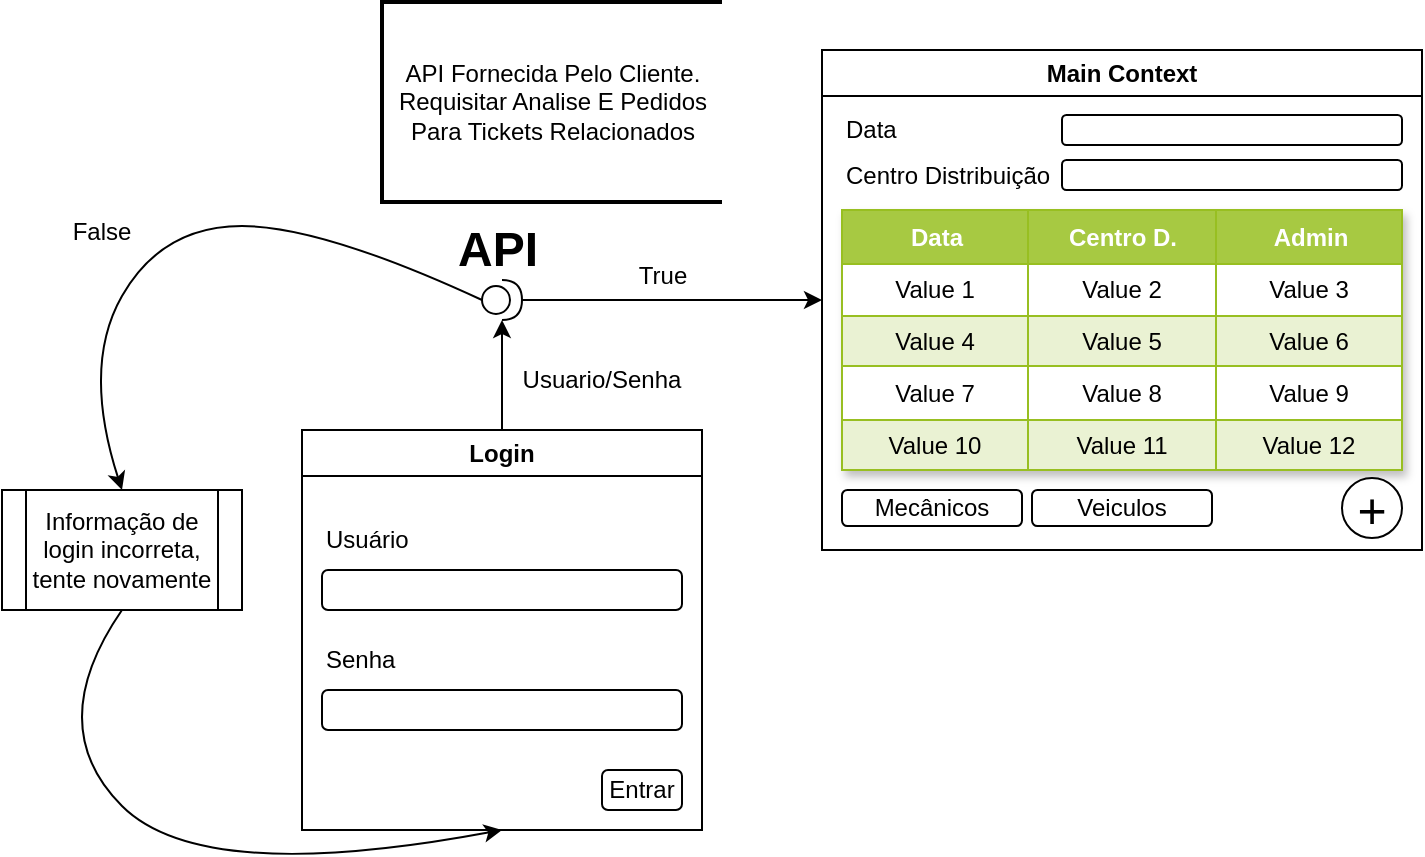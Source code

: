 <mxfile version="24.7.7">
  <diagram name="Página-1" id="UypvzC-vIWpux5qu2Guv">
    <mxGraphModel dx="1386" dy="783" grid="1" gridSize="10" guides="1" tooltips="1" connect="1" arrows="1" fold="1" page="1" pageScale="1" pageWidth="827" pageHeight="1169" math="0" shadow="0">
      <root>
        <mxCell id="0" />
        <mxCell id="1" parent="0" />
        <mxCell id="Pg5OtGE-TrAxUhYsjugq-2" value="Login" style="swimlane;whiteSpace=wrap;html=1;" vertex="1" parent="1">
          <mxGeometry x="160" y="222" width="200" height="200" as="geometry" />
        </mxCell>
        <mxCell id="Pg5OtGE-TrAxUhYsjugq-3" value="Usuário" style="text;html=1;align=left;verticalAlign=middle;resizable=0;points=[];autosize=1;strokeColor=none;fillColor=none;" vertex="1" parent="Pg5OtGE-TrAxUhYsjugq-2">
          <mxGeometry x="10" y="40" width="60" height="30" as="geometry" />
        </mxCell>
        <mxCell id="Pg5OtGE-TrAxUhYsjugq-4" value="Senha" style="text;html=1;align=left;verticalAlign=middle;resizable=0;points=[];autosize=1;strokeColor=none;fillColor=none;" vertex="1" parent="Pg5OtGE-TrAxUhYsjugq-2">
          <mxGeometry x="10" y="100" width="60" height="30" as="geometry" />
        </mxCell>
        <mxCell id="Pg5OtGE-TrAxUhYsjugq-5" value="" style="rounded=1;whiteSpace=wrap;html=1;" vertex="1" parent="Pg5OtGE-TrAxUhYsjugq-2">
          <mxGeometry x="10" y="70" width="180" height="20" as="geometry" />
        </mxCell>
        <mxCell id="Pg5OtGE-TrAxUhYsjugq-6" value="" style="rounded=1;whiteSpace=wrap;html=1;" vertex="1" parent="Pg5OtGE-TrAxUhYsjugq-2">
          <mxGeometry x="10" y="130" width="180" height="20" as="geometry" />
        </mxCell>
        <mxCell id="Pg5OtGE-TrAxUhYsjugq-7" value="Entrar" style="rounded=1;whiteSpace=wrap;html=1;" vertex="1" parent="Pg5OtGE-TrAxUhYsjugq-2">
          <mxGeometry x="150" y="170" width="40" height="20" as="geometry" />
        </mxCell>
        <mxCell id="Pg5OtGE-TrAxUhYsjugq-11" value="" style="endArrow=classic;html=1;rounded=0;exitX=0.5;exitY=0;exitDx=0;exitDy=0;" edge="1" parent="1" source="Pg5OtGE-TrAxUhYsjugq-2" target="Pg5OtGE-TrAxUhYsjugq-85">
          <mxGeometry width="50" height="50" relative="1" as="geometry">
            <mxPoint x="390" y="352" as="sourcePoint" />
            <mxPoint x="260" y="172" as="targetPoint" />
            <Array as="points" />
          </mxGeometry>
        </mxCell>
        <mxCell id="Pg5OtGE-TrAxUhYsjugq-12" value="Usuario/Senha" style="text;html=1;align=center;verticalAlign=middle;whiteSpace=wrap;rounded=0;" vertex="1" parent="1">
          <mxGeometry x="260" y="182" width="100" height="30" as="geometry" />
        </mxCell>
        <mxCell id="Pg5OtGE-TrAxUhYsjugq-13" value="Main Context" style="swimlane;whiteSpace=wrap;html=1;" vertex="1" parent="1">
          <mxGeometry x="420" y="32" width="300" height="250" as="geometry" />
        </mxCell>
        <mxCell id="Pg5OtGE-TrAxUhYsjugq-20" value="" style="rounded=1;whiteSpace=wrap;html=1;" vertex="1" parent="Pg5OtGE-TrAxUhYsjugq-13">
          <mxGeometry x="120" y="32.5" width="170" height="15" as="geometry" />
        </mxCell>
        <mxCell id="Pg5OtGE-TrAxUhYsjugq-21" value="" style="rounded=1;whiteSpace=wrap;html=1;" vertex="1" parent="Pg5OtGE-TrAxUhYsjugq-13">
          <mxGeometry x="120" y="55" width="170" height="15" as="geometry" />
        </mxCell>
        <mxCell id="Pg5OtGE-TrAxUhYsjugq-22" value="Data" style="text;html=1;align=left;verticalAlign=middle;whiteSpace=wrap;rounded=0;" vertex="1" parent="Pg5OtGE-TrAxUhYsjugq-13">
          <mxGeometry x="10" y="25" width="60" height="30" as="geometry" />
        </mxCell>
        <mxCell id="Pg5OtGE-TrAxUhYsjugq-23" value="Centro Distribuição" style="text;html=1;align=left;verticalAlign=middle;whiteSpace=wrap;rounded=0;" vertex="1" parent="Pg5OtGE-TrAxUhYsjugq-13">
          <mxGeometry x="10" y="47.5" width="110" height="30" as="geometry" />
        </mxCell>
        <mxCell id="Pg5OtGE-TrAxUhYsjugq-63" value="Assets" style="childLayout=tableLayout;recursiveResize=0;strokeColor=#98bf21;fillColor=#A7C942;shadow=1;" vertex="1" parent="Pg5OtGE-TrAxUhYsjugq-13">
          <mxGeometry x="10" y="80" width="280" height="130" as="geometry" />
        </mxCell>
        <mxCell id="Pg5OtGE-TrAxUhYsjugq-64" style="shape=tableRow;horizontal=0;startSize=0;swimlaneHead=0;swimlaneBody=0;top=0;left=0;bottom=0;right=0;dropTarget=0;collapsible=0;recursiveResize=0;expand=0;fontStyle=0;strokeColor=inherit;fillColor=#ffffff;" vertex="1" parent="Pg5OtGE-TrAxUhYsjugq-63">
          <mxGeometry width="280" height="27" as="geometry" />
        </mxCell>
        <mxCell id="Pg5OtGE-TrAxUhYsjugq-65" value="Data" style="connectable=0;recursiveResize=0;strokeColor=inherit;fillColor=#A7C942;align=center;fontStyle=1;fontColor=#FFFFFF;html=1;" vertex="1" parent="Pg5OtGE-TrAxUhYsjugq-64">
          <mxGeometry width="93" height="27" as="geometry">
            <mxRectangle width="93" height="27" as="alternateBounds" />
          </mxGeometry>
        </mxCell>
        <mxCell id="Pg5OtGE-TrAxUhYsjugq-66" value="Centro D." style="connectable=0;recursiveResize=0;strokeColor=inherit;fillColor=#A7C942;align=center;fontStyle=1;fontColor=#FFFFFF;html=1;" vertex="1" parent="Pg5OtGE-TrAxUhYsjugq-64">
          <mxGeometry x="93" width="94" height="27" as="geometry">
            <mxRectangle width="94" height="27" as="alternateBounds" />
          </mxGeometry>
        </mxCell>
        <mxCell id="Pg5OtGE-TrAxUhYsjugq-67" value="Admin" style="connectable=0;recursiveResize=0;strokeColor=inherit;fillColor=#A7C942;align=center;fontStyle=1;fontColor=#FFFFFF;html=1;" vertex="1" parent="Pg5OtGE-TrAxUhYsjugq-64">
          <mxGeometry x="187" width="93" height="27" as="geometry">
            <mxRectangle width="93" height="27" as="alternateBounds" />
          </mxGeometry>
        </mxCell>
        <mxCell id="Pg5OtGE-TrAxUhYsjugq-68" value="" style="shape=tableRow;horizontal=0;startSize=0;swimlaneHead=0;swimlaneBody=0;top=0;left=0;bottom=0;right=0;dropTarget=0;collapsible=0;recursiveResize=0;expand=0;fontStyle=0;strokeColor=inherit;fillColor=#ffffff;" vertex="1" parent="Pg5OtGE-TrAxUhYsjugq-63">
          <mxGeometry y="27" width="280" height="26" as="geometry" />
        </mxCell>
        <mxCell id="Pg5OtGE-TrAxUhYsjugq-69" value="Value 1" style="connectable=0;recursiveResize=0;strokeColor=inherit;fillColor=inherit;align=center;whiteSpace=wrap;html=1;" vertex="1" parent="Pg5OtGE-TrAxUhYsjugq-68">
          <mxGeometry width="93" height="26" as="geometry">
            <mxRectangle width="93" height="26" as="alternateBounds" />
          </mxGeometry>
        </mxCell>
        <mxCell id="Pg5OtGE-TrAxUhYsjugq-70" value="Value 2" style="connectable=0;recursiveResize=0;strokeColor=inherit;fillColor=inherit;align=center;whiteSpace=wrap;html=1;" vertex="1" parent="Pg5OtGE-TrAxUhYsjugq-68">
          <mxGeometry x="93" width="94" height="26" as="geometry">
            <mxRectangle width="94" height="26" as="alternateBounds" />
          </mxGeometry>
        </mxCell>
        <mxCell id="Pg5OtGE-TrAxUhYsjugq-71" value="Value 3" style="connectable=0;recursiveResize=0;strokeColor=inherit;fillColor=inherit;align=center;whiteSpace=wrap;html=1;" vertex="1" parent="Pg5OtGE-TrAxUhYsjugq-68">
          <mxGeometry x="187" width="93" height="26" as="geometry">
            <mxRectangle width="93" height="26" as="alternateBounds" />
          </mxGeometry>
        </mxCell>
        <mxCell id="Pg5OtGE-TrAxUhYsjugq-72" value="" style="shape=tableRow;horizontal=0;startSize=0;swimlaneHead=0;swimlaneBody=0;top=0;left=0;bottom=0;right=0;dropTarget=0;collapsible=0;recursiveResize=0;expand=0;fontStyle=1;strokeColor=inherit;fillColor=#EAF2D3;" vertex="1" parent="Pg5OtGE-TrAxUhYsjugq-63">
          <mxGeometry y="53" width="280" height="25" as="geometry" />
        </mxCell>
        <mxCell id="Pg5OtGE-TrAxUhYsjugq-73" value="Value 4" style="connectable=0;recursiveResize=0;strokeColor=inherit;fillColor=inherit;whiteSpace=wrap;html=1;" vertex="1" parent="Pg5OtGE-TrAxUhYsjugq-72">
          <mxGeometry width="93" height="25" as="geometry">
            <mxRectangle width="93" height="25" as="alternateBounds" />
          </mxGeometry>
        </mxCell>
        <mxCell id="Pg5OtGE-TrAxUhYsjugq-74" value="Value 5" style="connectable=0;recursiveResize=0;strokeColor=inherit;fillColor=inherit;whiteSpace=wrap;html=1;" vertex="1" parent="Pg5OtGE-TrAxUhYsjugq-72">
          <mxGeometry x="93" width="94" height="25" as="geometry">
            <mxRectangle width="94" height="25" as="alternateBounds" />
          </mxGeometry>
        </mxCell>
        <mxCell id="Pg5OtGE-TrAxUhYsjugq-75" value="Value 6" style="connectable=0;recursiveResize=0;strokeColor=inherit;fillColor=inherit;whiteSpace=wrap;html=1;" vertex="1" parent="Pg5OtGE-TrAxUhYsjugq-72">
          <mxGeometry x="187" width="93" height="25" as="geometry">
            <mxRectangle width="93" height="25" as="alternateBounds" />
          </mxGeometry>
        </mxCell>
        <mxCell id="Pg5OtGE-TrAxUhYsjugq-76" value="" style="shape=tableRow;horizontal=0;startSize=0;swimlaneHead=0;swimlaneBody=0;top=0;left=0;bottom=0;right=0;dropTarget=0;collapsible=0;recursiveResize=0;expand=0;fontStyle=0;strokeColor=inherit;fillColor=#ffffff;" vertex="1" parent="Pg5OtGE-TrAxUhYsjugq-63">
          <mxGeometry y="78" width="280" height="27" as="geometry" />
        </mxCell>
        <mxCell id="Pg5OtGE-TrAxUhYsjugq-77" value="Value 7" style="connectable=0;recursiveResize=0;strokeColor=inherit;fillColor=inherit;fontStyle=0;align=center;whiteSpace=wrap;html=1;" vertex="1" parent="Pg5OtGE-TrAxUhYsjugq-76">
          <mxGeometry width="93" height="27" as="geometry">
            <mxRectangle width="93" height="27" as="alternateBounds" />
          </mxGeometry>
        </mxCell>
        <mxCell id="Pg5OtGE-TrAxUhYsjugq-78" value="Value 8" style="connectable=0;recursiveResize=0;strokeColor=inherit;fillColor=inherit;fontStyle=0;align=center;whiteSpace=wrap;html=1;" vertex="1" parent="Pg5OtGE-TrAxUhYsjugq-76">
          <mxGeometry x="93" width="94" height="27" as="geometry">
            <mxRectangle width="94" height="27" as="alternateBounds" />
          </mxGeometry>
        </mxCell>
        <mxCell id="Pg5OtGE-TrAxUhYsjugq-79" value="Value 9" style="connectable=0;recursiveResize=0;strokeColor=inherit;fillColor=inherit;fontStyle=0;align=center;whiteSpace=wrap;html=1;" vertex="1" parent="Pg5OtGE-TrAxUhYsjugq-76">
          <mxGeometry x="187" width="93" height="27" as="geometry">
            <mxRectangle width="93" height="27" as="alternateBounds" />
          </mxGeometry>
        </mxCell>
        <mxCell id="Pg5OtGE-TrAxUhYsjugq-80" value="" style="shape=tableRow;horizontal=0;startSize=0;swimlaneHead=0;swimlaneBody=0;top=0;left=0;bottom=0;right=0;dropTarget=0;collapsible=0;recursiveResize=0;expand=0;fontStyle=1;strokeColor=inherit;fillColor=#EAF2D3;" vertex="1" parent="Pg5OtGE-TrAxUhYsjugq-63">
          <mxGeometry y="105" width="280" height="25" as="geometry" />
        </mxCell>
        <mxCell id="Pg5OtGE-TrAxUhYsjugq-81" value="Value 10" style="connectable=0;recursiveResize=0;strokeColor=inherit;fillColor=inherit;whiteSpace=wrap;html=1;" vertex="1" parent="Pg5OtGE-TrAxUhYsjugq-80">
          <mxGeometry width="93" height="25" as="geometry">
            <mxRectangle width="93" height="25" as="alternateBounds" />
          </mxGeometry>
        </mxCell>
        <mxCell id="Pg5OtGE-TrAxUhYsjugq-82" value="Value 11" style="connectable=0;recursiveResize=0;strokeColor=inherit;fillColor=inherit;whiteSpace=wrap;html=1;" vertex="1" parent="Pg5OtGE-TrAxUhYsjugq-80">
          <mxGeometry x="93" width="94" height="25" as="geometry">
            <mxRectangle width="94" height="25" as="alternateBounds" />
          </mxGeometry>
        </mxCell>
        <mxCell id="Pg5OtGE-TrAxUhYsjugq-83" value="Value 12" style="connectable=0;recursiveResize=0;strokeColor=inherit;fillColor=inherit;whiteSpace=wrap;html=1;" vertex="1" parent="Pg5OtGE-TrAxUhYsjugq-80">
          <mxGeometry x="187" width="93" height="25" as="geometry">
            <mxRectangle width="93" height="25" as="alternateBounds" />
          </mxGeometry>
        </mxCell>
        <mxCell id="Pg5OtGE-TrAxUhYsjugq-91" value="Mecânicos" style="rounded=1;whiteSpace=wrap;html=1;" vertex="1" parent="Pg5OtGE-TrAxUhYsjugq-13">
          <mxGeometry x="10" y="220" width="90" height="18" as="geometry" />
        </mxCell>
        <mxCell id="Pg5OtGE-TrAxUhYsjugq-93" value="Veiculos" style="rounded=1;whiteSpace=wrap;html=1;" vertex="1" parent="Pg5OtGE-TrAxUhYsjugq-13">
          <mxGeometry x="105" y="220" width="90" height="18" as="geometry" />
        </mxCell>
        <mxCell id="Pg5OtGE-TrAxUhYsjugq-94" value="&lt;div style=&quot;&quot;&gt;&lt;span style=&quot;font-size: 25px; background-color: initial;&quot;&gt;+&lt;/span&gt;&lt;/div&gt;" style="ellipse;whiteSpace=wrap;html=1;aspect=fixed;align=center;" vertex="1" parent="Pg5OtGE-TrAxUhYsjugq-13">
          <mxGeometry x="260" y="214" width="30" height="30" as="geometry" />
        </mxCell>
        <mxCell id="Pg5OtGE-TrAxUhYsjugq-14" value="Informação de login incorreta, tente novamente" style="shape=process;whiteSpace=wrap;html=1;backgroundOutline=1;" vertex="1" parent="1">
          <mxGeometry x="10" y="252" width="120" height="60" as="geometry" />
        </mxCell>
        <mxCell id="Pg5OtGE-TrAxUhYsjugq-15" value="" style="curved=1;endArrow=classic;html=1;rounded=0;exitX=0;exitY=0.5;exitDx=0;exitDy=0;entryX=0.5;entryY=0;entryDx=0;entryDy=0;exitPerimeter=0;" edge="1" parent="1" source="Pg5OtGE-TrAxUhYsjugq-85" target="Pg5OtGE-TrAxUhYsjugq-14">
          <mxGeometry width="50" height="50" relative="1" as="geometry">
            <mxPoint x="225" y="157" as="sourcePoint" />
            <mxPoint x="440" y="300" as="targetPoint" />
            <Array as="points">
              <mxPoint x="170" y="120" />
              <mxPoint x="90" y="120" />
              <mxPoint x="50" y="190" />
            </Array>
          </mxGeometry>
        </mxCell>
        <mxCell id="Pg5OtGE-TrAxUhYsjugq-16" value="False" style="text;html=1;align=center;verticalAlign=middle;whiteSpace=wrap;rounded=0;" vertex="1" parent="1">
          <mxGeometry x="30" y="108" width="60" height="30" as="geometry" />
        </mxCell>
        <mxCell id="Pg5OtGE-TrAxUhYsjugq-17" value="" style="endArrow=classic;html=1;rounded=0;exitX=1;exitY=0.5;exitDx=0;exitDy=0;entryX=0;entryY=0.5;entryDx=0;entryDy=0;exitPerimeter=0;" edge="1" parent="1" source="Pg5OtGE-TrAxUhYsjugq-85" target="Pg5OtGE-TrAxUhYsjugq-13">
          <mxGeometry width="50" height="50" relative="1" as="geometry">
            <mxPoint x="295" y="157" as="sourcePoint" />
            <mxPoint x="440" y="300" as="targetPoint" />
            <Array as="points" />
          </mxGeometry>
        </mxCell>
        <mxCell id="Pg5OtGE-TrAxUhYsjugq-18" value="True" style="text;html=1;align=center;verticalAlign=middle;resizable=0;points=[];autosize=1;strokeColor=none;fillColor=none;" vertex="1" parent="1">
          <mxGeometry x="315" y="130" width="50" height="30" as="geometry" />
        </mxCell>
        <mxCell id="Pg5OtGE-TrAxUhYsjugq-19" value="" style="curved=1;endArrow=classic;html=1;rounded=0;exitX=0.5;exitY=1;exitDx=0;exitDy=0;entryX=0.5;entryY=1;entryDx=0;entryDy=0;" edge="1" parent="1" source="Pg5OtGE-TrAxUhYsjugq-14" target="Pg5OtGE-TrAxUhYsjugq-2">
          <mxGeometry width="50" height="50" relative="1" as="geometry">
            <mxPoint x="40" y="350" as="sourcePoint" />
            <mxPoint x="90" y="300" as="targetPoint" />
            <Array as="points">
              <mxPoint x="30" y="370" />
              <mxPoint x="110" y="450" />
            </Array>
          </mxGeometry>
        </mxCell>
        <mxCell id="Pg5OtGE-TrAxUhYsjugq-84" value="API Fornecida Pelo Cliente.&lt;div&gt;Requisitar Analise E Pedidos&lt;/div&gt;&lt;div&gt;Para Tickets Relacionados&lt;/div&gt;" style="strokeWidth=2;html=1;shape=mxgraph.flowchart.annotation_1;align=center;pointerEvents=1;" vertex="1" parent="1">
          <mxGeometry x="200" y="8" width="170" height="100" as="geometry" />
        </mxCell>
        <mxCell id="Pg5OtGE-TrAxUhYsjugq-85" value="&lt;h1 style=&quot;&quot;&gt;&lt;br&gt;&lt;/h1&gt;" style="shape=providedRequiredInterface;html=1;verticalLabelPosition=bottom;sketch=0;align=center;" vertex="1" parent="1">
          <mxGeometry x="250" y="147" width="20" height="20" as="geometry" />
        </mxCell>
        <mxCell id="Pg5OtGE-TrAxUhYsjugq-90" value="&lt;h1 style=&quot;margin-top: 0px;&quot;&gt;&lt;span style=&quot;background-color: initial;&quot;&gt;API&lt;/span&gt;&lt;br&gt;&lt;/h1&gt;" style="text;html=1;whiteSpace=wrap;overflow=hidden;rounded=0;" vertex="1" parent="1">
          <mxGeometry x="236" y="111" width="50" height="42" as="geometry" />
        </mxCell>
      </root>
    </mxGraphModel>
  </diagram>
</mxfile>
